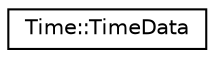 digraph "Graphical Class Hierarchy"
{
 // INTERACTIVE_SVG=YES
 // LATEX_PDF_SIZE
  edge [fontname="Helvetica",fontsize="10",labelfontname="Helvetica",labelfontsize="10"];
  node [fontname="Helvetica",fontsize="10",shape=record];
  rankdir="LR";
  Node0 [label="Time::TimeData",height=0.2,width=0.4,color="black", fillcolor="white", style="filled",URL="$d7/dd6/struct_time_1_1_time_data.html",tooltip=" "];
}
